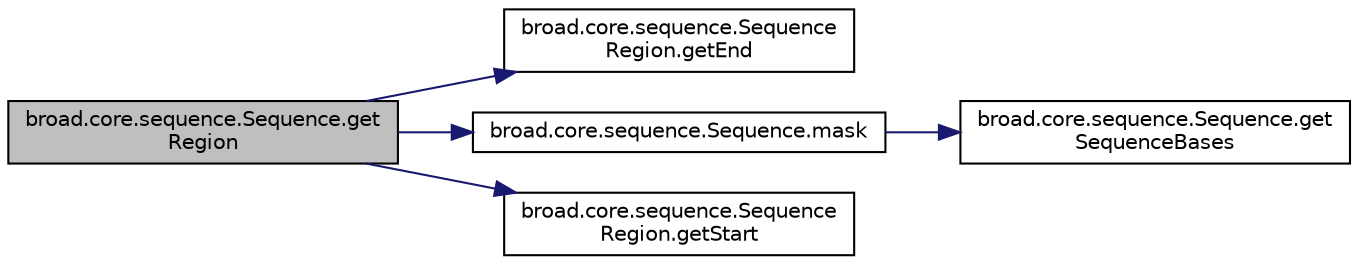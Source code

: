 digraph "broad.core.sequence.Sequence.getRegion"
{
  edge [fontname="Helvetica",fontsize="10",labelfontname="Helvetica",labelfontsize="10"];
  node [fontname="Helvetica",fontsize="10",shape=record];
  rankdir="LR";
  Node1 [label="broad.core.sequence.Sequence.get\lRegion",height=0.2,width=0.4,color="black", fillcolor="grey75", style="filled" fontcolor="black"];
  Node1 -> Node2 [color="midnightblue",fontsize="10",style="solid"];
  Node2 [label="broad.core.sequence.Sequence\lRegion.getEnd",height=0.2,width=0.4,color="black", fillcolor="white", style="filled",URL="$classbroad_1_1core_1_1sequence_1_1_sequence_region.html#a1f2cbaafc85940a5c2719243f4640249"];
  Node1 -> Node3 [color="midnightblue",fontsize="10",style="solid"];
  Node3 [label="broad.core.sequence.Sequence.mask",height=0.2,width=0.4,color="black", fillcolor="white", style="filled",URL="$classbroad_1_1core_1_1sequence_1_1_sequence.html#ab2de5da03cf12144aa625a7bdafdb8fb"];
  Node3 -> Node4 [color="midnightblue",fontsize="10",style="solid"];
  Node4 [label="broad.core.sequence.Sequence.get\lSequenceBases",height=0.2,width=0.4,color="black", fillcolor="white", style="filled",URL="$classbroad_1_1core_1_1sequence_1_1_sequence.html#a416d299b6cd3017e291847079c55380f"];
  Node1 -> Node5 [color="midnightblue",fontsize="10",style="solid"];
  Node5 [label="broad.core.sequence.Sequence\lRegion.getStart",height=0.2,width=0.4,color="black", fillcolor="white", style="filled",URL="$classbroad_1_1core_1_1sequence_1_1_sequence_region.html#afcca12aead494125f57be12abe9e2adb"];
}
